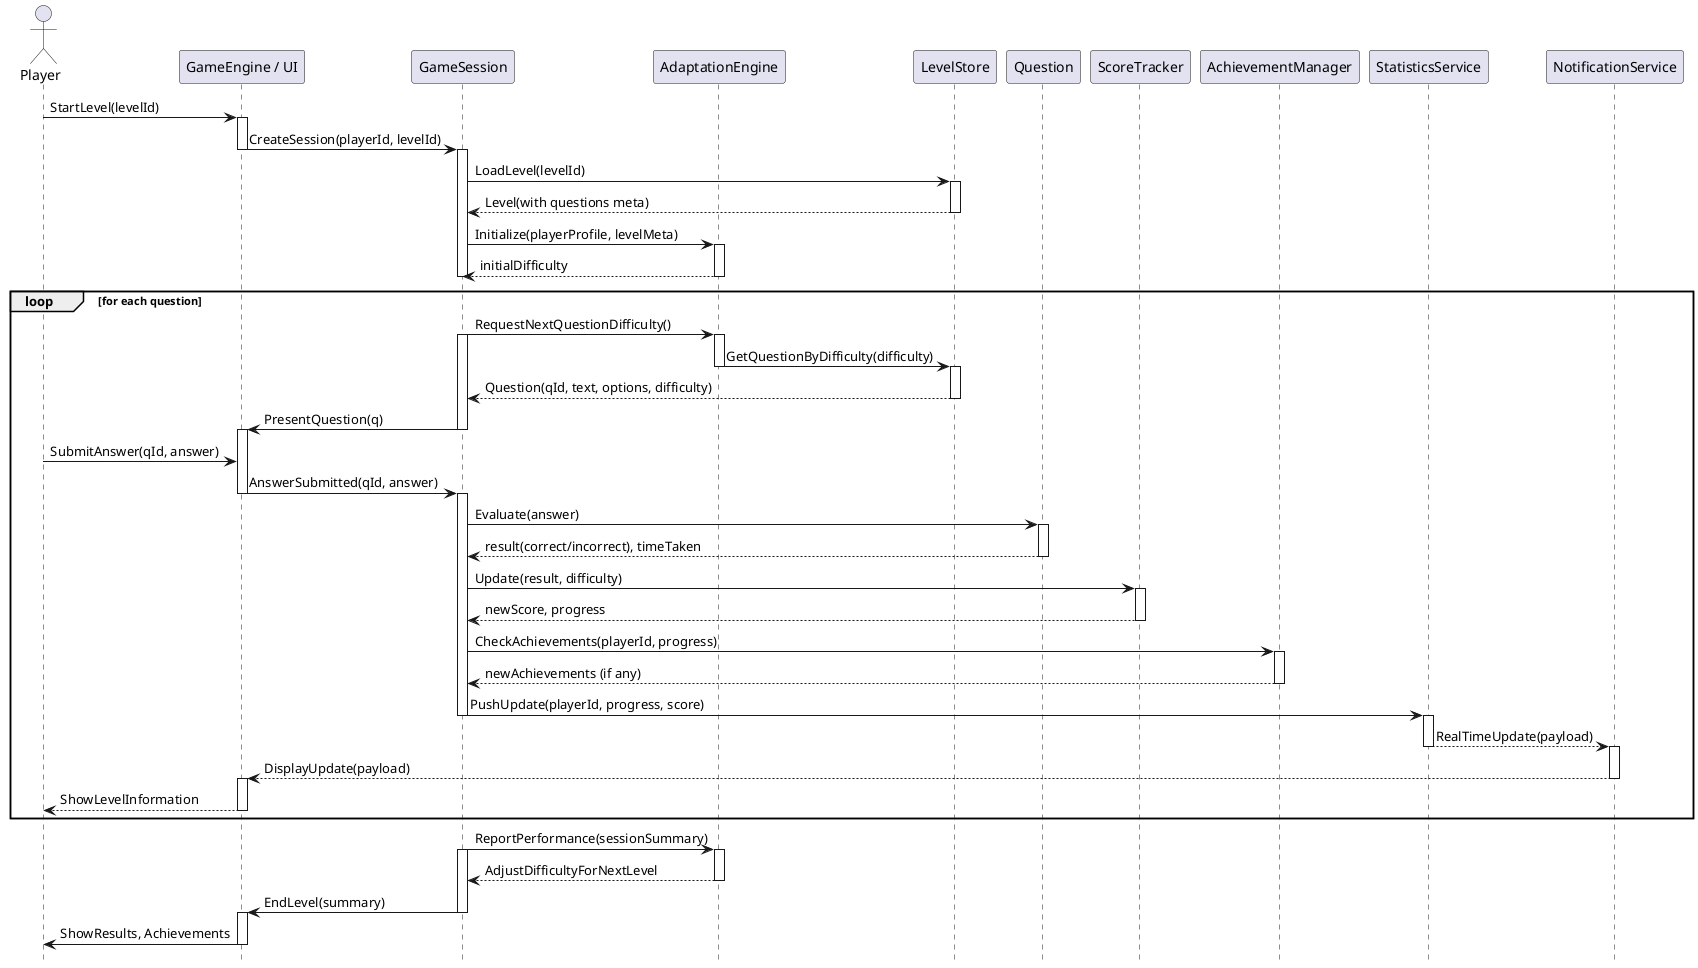 @startuml
actor Player
participant "GameEngine / UI" as UI
participant "GameSession" as Session
participant "AdaptationEngine" as Adapt
participant "LevelStore" as Store
participant "Question" as Q
participant "ScoreTracker" as Score
participant "AchievementManager" as Ach
participant "StatisticsService" as Stats
participant "NotificationService" as Notify

Player -> UI : StartLevel(levelId)
activate UI
UI -> Session : CreateSession(playerId, levelId)
deactivate UI
activate Session
Session -> Store : LoadLevel(levelId)
activate Store
Store --> Session : Level(with questions meta)
deactivate Store
Session -> Adapt : Initialize(playerProfile, levelMeta)
activate Adapt
Adapt --> Session : initialDifficulty
deactivate Adapt
deactivate Session


loop for each question
    Session -> Adapt : RequestNextQuestionDifficulty()
    activate Session
    activate Adapt
    Adapt -> Store : GetQuestionByDifficulty(difficulty)
    deactivate Adapt
    activate Store
    Store --> Session : Question(qId, text, options, difficulty)
    deactivate Store
    Session -> UI : PresentQuestion(q)
    deactivate Session
    activate UI
    Player -> UI : SubmitAnswer(qId, answer)
    UI -> Session : AnswerSubmitted(qId, answer)
    deactivate UI
    activate Session
    Session -> Q : Evaluate(answer)
    activate Q
    Q --> Session : result(correct/incorrect), timeTaken
    deactivate Q
    Session -> Score : Update(result, difficulty)
    activate Score
    Score --> Session : newScore, progress
    deactivate Score
    Session -> Ach : CheckAchievements(playerId, progress)
    activate Ach
    Ach --> Session : newAchievements (if any)
    deactivate Ach
    Session -> Stats : PushUpdate(playerId, progress, score)
    deactivate Session
    activate Stats
    Stats --> Notify : RealTimeUpdate(payload)
    deactivate Stats
    activate Notify
    Notify --> UI : DisplayUpdate(payload)
    deactivate Notify
    activate UI
    UI --> Player : ShowLevelInformation
    deactivate UI
end

Session -> Adapt : ReportPerformance(sessionSummary)
activate Session
activate Adapt
Adapt --> Session : AdjustDifficultyForNextLevel
deactivate Adapt
Session -> UI : EndLevel(summary)
deactivate Session
activate UI
UI -> Player : ShowResults, Achievements
deactivate UI

hide footbox

@enduml
